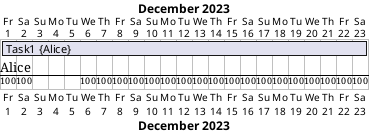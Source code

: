 {
  "sha1": "a6urtizjlm1xiw6unea737yp6euz5om",
  "insertion": {
    "when": "2024-05-30T20:48:21.830Z",
    "url": "https://forum.plantuml.net/18397/gantt-how-handle-resource-starts-terminates-specific-date",
    "user": "plantuml@gmail.com"
  }
}
@startgantt
project starts on 2023-12-01
[Task1] on {Alice} lasts 20 days
{Alice} is off on 2023-12-03 to 2023-12-05
@endgantt
